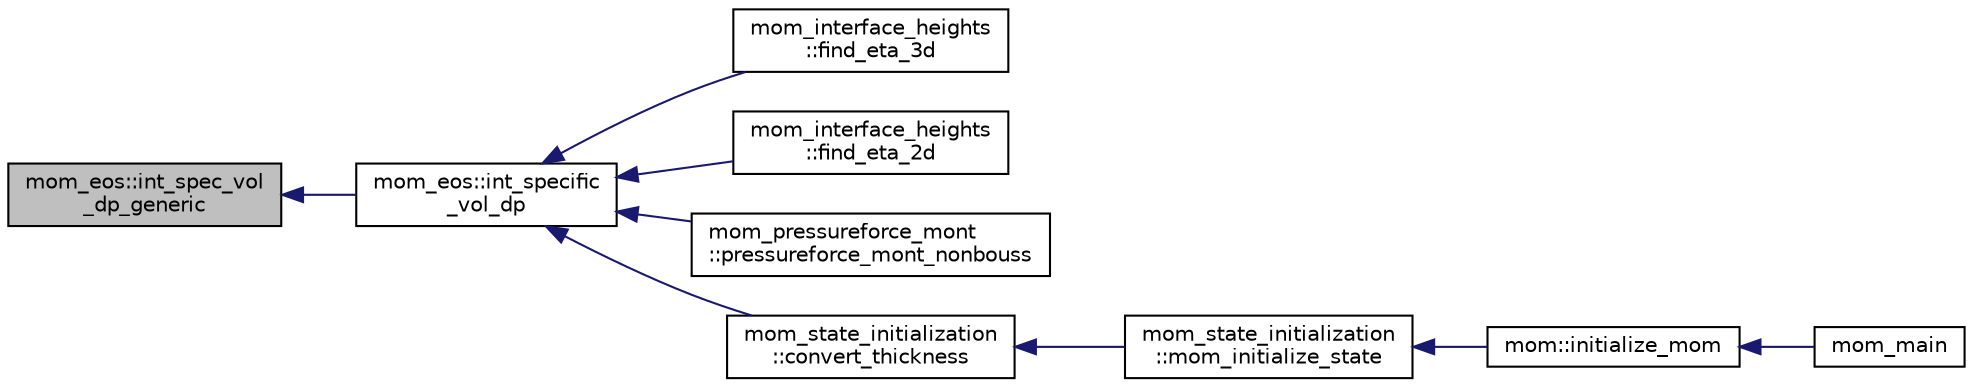 digraph "mom_eos::int_spec_vol_dp_generic"
{
 // INTERACTIVE_SVG=YES
  edge [fontname="Helvetica",fontsize="10",labelfontname="Helvetica",labelfontsize="10"];
  node [fontname="Helvetica",fontsize="10",shape=record];
  rankdir="LR";
  Node168 [label="mom_eos::int_spec_vol\l_dp_generic",height=0.2,width=0.4,color="black", fillcolor="grey75", style="filled", fontcolor="black"];
  Node168 -> Node169 [dir="back",color="midnightblue",fontsize="10",style="solid",fontname="Helvetica"];
  Node169 [label="mom_eos::int_specific\l_vol_dp",height=0.2,width=0.4,color="black", fillcolor="white", style="filled",URL="$namespacemom__eos.html#a0670589d5ab62b8925545cee7eb33680",tooltip="Calls the appropriate subroutine to alculate analytical and nearly-analytical integrals in pressure a..."];
  Node169 -> Node170 [dir="back",color="midnightblue",fontsize="10",style="solid",fontname="Helvetica"];
  Node170 [label="mom_interface_heights\l::find_eta_3d",height=0.2,width=0.4,color="black", fillcolor="white", style="filled",URL="$namespacemom__interface__heights.html#a914e07fc2e023e8a0f31fd840ad19f13"];
  Node169 -> Node171 [dir="back",color="midnightblue",fontsize="10",style="solid",fontname="Helvetica"];
  Node171 [label="mom_interface_heights\l::find_eta_2d",height=0.2,width=0.4,color="black", fillcolor="white", style="filled",URL="$namespacemom__interface__heights.html#afbd50f85cffbd290c630c8241f3fc9df"];
  Node169 -> Node172 [dir="back",color="midnightblue",fontsize="10",style="solid",fontname="Helvetica"];
  Node172 [label="mom_pressureforce_mont\l::pressureforce_mont_nonbouss",height=0.2,width=0.4,color="black", fillcolor="white", style="filled",URL="$namespacemom__pressureforce__mont.html#af536642cd29fc7ad6465c4f277ff0764",tooltip="Non-Boussinesq Montgomery-potential form of pressure gradient. "];
  Node169 -> Node173 [dir="back",color="midnightblue",fontsize="10",style="solid",fontname="Helvetica"];
  Node173 [label="mom_state_initialization\l::convert_thickness",height=0.2,width=0.4,color="black", fillcolor="white", style="filled",URL="$namespacemom__state__initialization.html#a490293ea820ae030d11f659c2ee8c85f"];
  Node173 -> Node174 [dir="back",color="midnightblue",fontsize="10",style="solid",fontname="Helvetica"];
  Node174 [label="mom_state_initialization\l::mom_initialize_state",height=0.2,width=0.4,color="black", fillcolor="white", style="filled",URL="$namespacemom__state__initialization.html#af4e854627c6572332ba3fd895f169321"];
  Node174 -> Node175 [dir="back",color="midnightblue",fontsize="10",style="solid",fontname="Helvetica"];
  Node175 [label="mom::initialize_mom",height=0.2,width=0.4,color="black", fillcolor="white", style="filled",URL="$namespacemom.html#a0be2869fef30e1e0604facfe1b41555d",tooltip="This subroutine initializes MOM. "];
  Node175 -> Node176 [dir="back",color="midnightblue",fontsize="10",style="solid",fontname="Helvetica"];
  Node176 [label="mom_main",height=0.2,width=0.4,color="black", fillcolor="white", style="filled",URL="$MOM__driver_8F90.html#a08fffeb2d8e8acbf9ed4609be6d258c6"];
}

